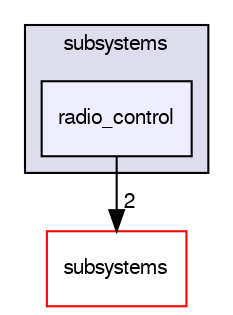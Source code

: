 digraph "sw/airborne/arch/chibios/subsystems/radio_control" {
  compound=true
  node [ fontsize="10", fontname="FreeSans"];
  edge [ labelfontsize="10", labelfontname="FreeSans"];
  subgraph clusterdir_73cccedf574db0d59f5da099cf4c385e {
    graph [ bgcolor="#ddddee", pencolor="black", label="subsystems" fontname="FreeSans", fontsize="10", URL="dir_73cccedf574db0d59f5da099cf4c385e.html"]
  dir_213d8d36c6c2ae92253b95b6e32cf999 [shape=box, label="radio_control", style="filled", fillcolor="#eeeeff", pencolor="black", URL="dir_213d8d36c6c2ae92253b95b6e32cf999.html"];
  }
  dir_12d6ec7aac5a4a9b8cee17e35022d7c7 [shape=box label="subsystems" fillcolor="white" style="filled" color="red" URL="dir_12d6ec7aac5a4a9b8cee17e35022d7c7.html"];
  dir_213d8d36c6c2ae92253b95b6e32cf999->dir_12d6ec7aac5a4a9b8cee17e35022d7c7 [headlabel="2", labeldistance=1.5 headhref="dir_000030_000051.html"];
}
